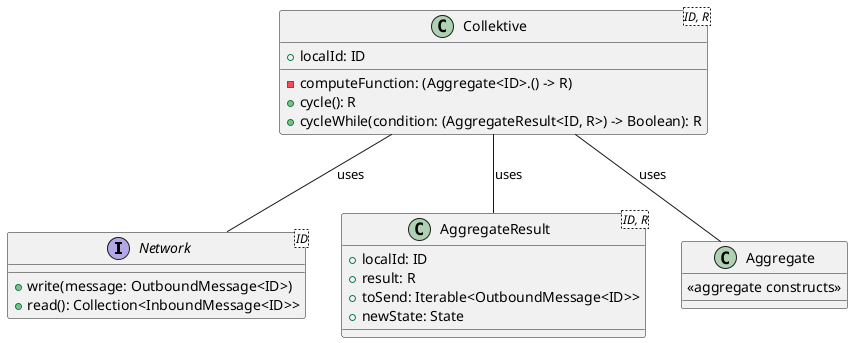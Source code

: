 @startuml


interface Network<ID> {
    + write(message: OutboundMessage<ID>)
    + read(): Collection<InboundMessage<ID>>
}

class Collektive<ID, R> {
    + localId: ID
    - computeFunction: (Aggregate<ID>.() -> R)
    + cycle(): R
    + cycleWhile(condition: (AggregateResult<ID, R>) -> Boolean): R
}

class AggregateResult<ID, R> {
    + localId: ID
    + result: R
    + toSend: Iterable<OutboundMessage<ID>>
    + newState: State
}

class Aggregate{
    <<aggregate constructs>>
}

Collektive -- AggregateResult: uses
Collektive -- Network: uses
Collektive -- Aggregate: uses

@enduml